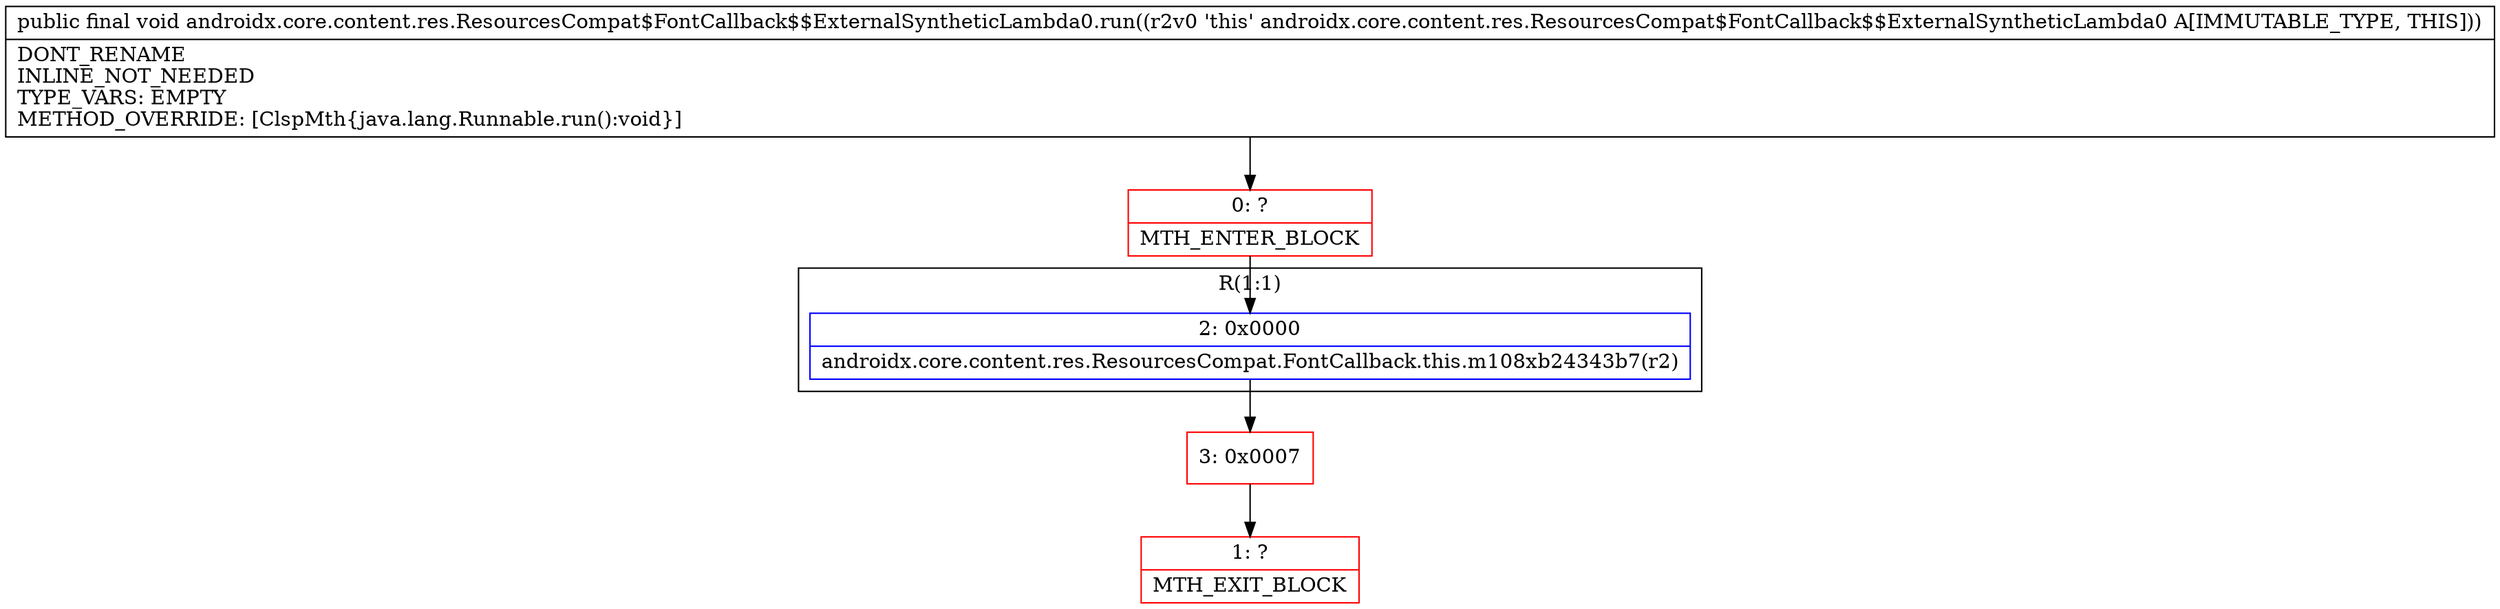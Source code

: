 digraph "CFG forandroidx.core.content.res.ResourcesCompat$FontCallback$$ExternalSyntheticLambda0.run()V" {
subgraph cluster_Region_722027096 {
label = "R(1:1)";
node [shape=record,color=blue];
Node_2 [shape=record,label="{2\:\ 0x0000|androidx.core.content.res.ResourcesCompat.FontCallback.this.m108xb24343b7(r2)\l}"];
}
Node_0 [shape=record,color=red,label="{0\:\ ?|MTH_ENTER_BLOCK\l}"];
Node_3 [shape=record,color=red,label="{3\:\ 0x0007}"];
Node_1 [shape=record,color=red,label="{1\:\ ?|MTH_EXIT_BLOCK\l}"];
MethodNode[shape=record,label="{public final void androidx.core.content.res.ResourcesCompat$FontCallback$$ExternalSyntheticLambda0.run((r2v0 'this' androidx.core.content.res.ResourcesCompat$FontCallback$$ExternalSyntheticLambda0 A[IMMUTABLE_TYPE, THIS]))  | DONT_RENAME\lINLINE_NOT_NEEDED\lTYPE_VARS: EMPTY\lMETHOD_OVERRIDE: [ClspMth\{java.lang.Runnable.run():void\}]\l}"];
MethodNode -> Node_0;Node_2 -> Node_3;
Node_0 -> Node_2;
Node_3 -> Node_1;
}

